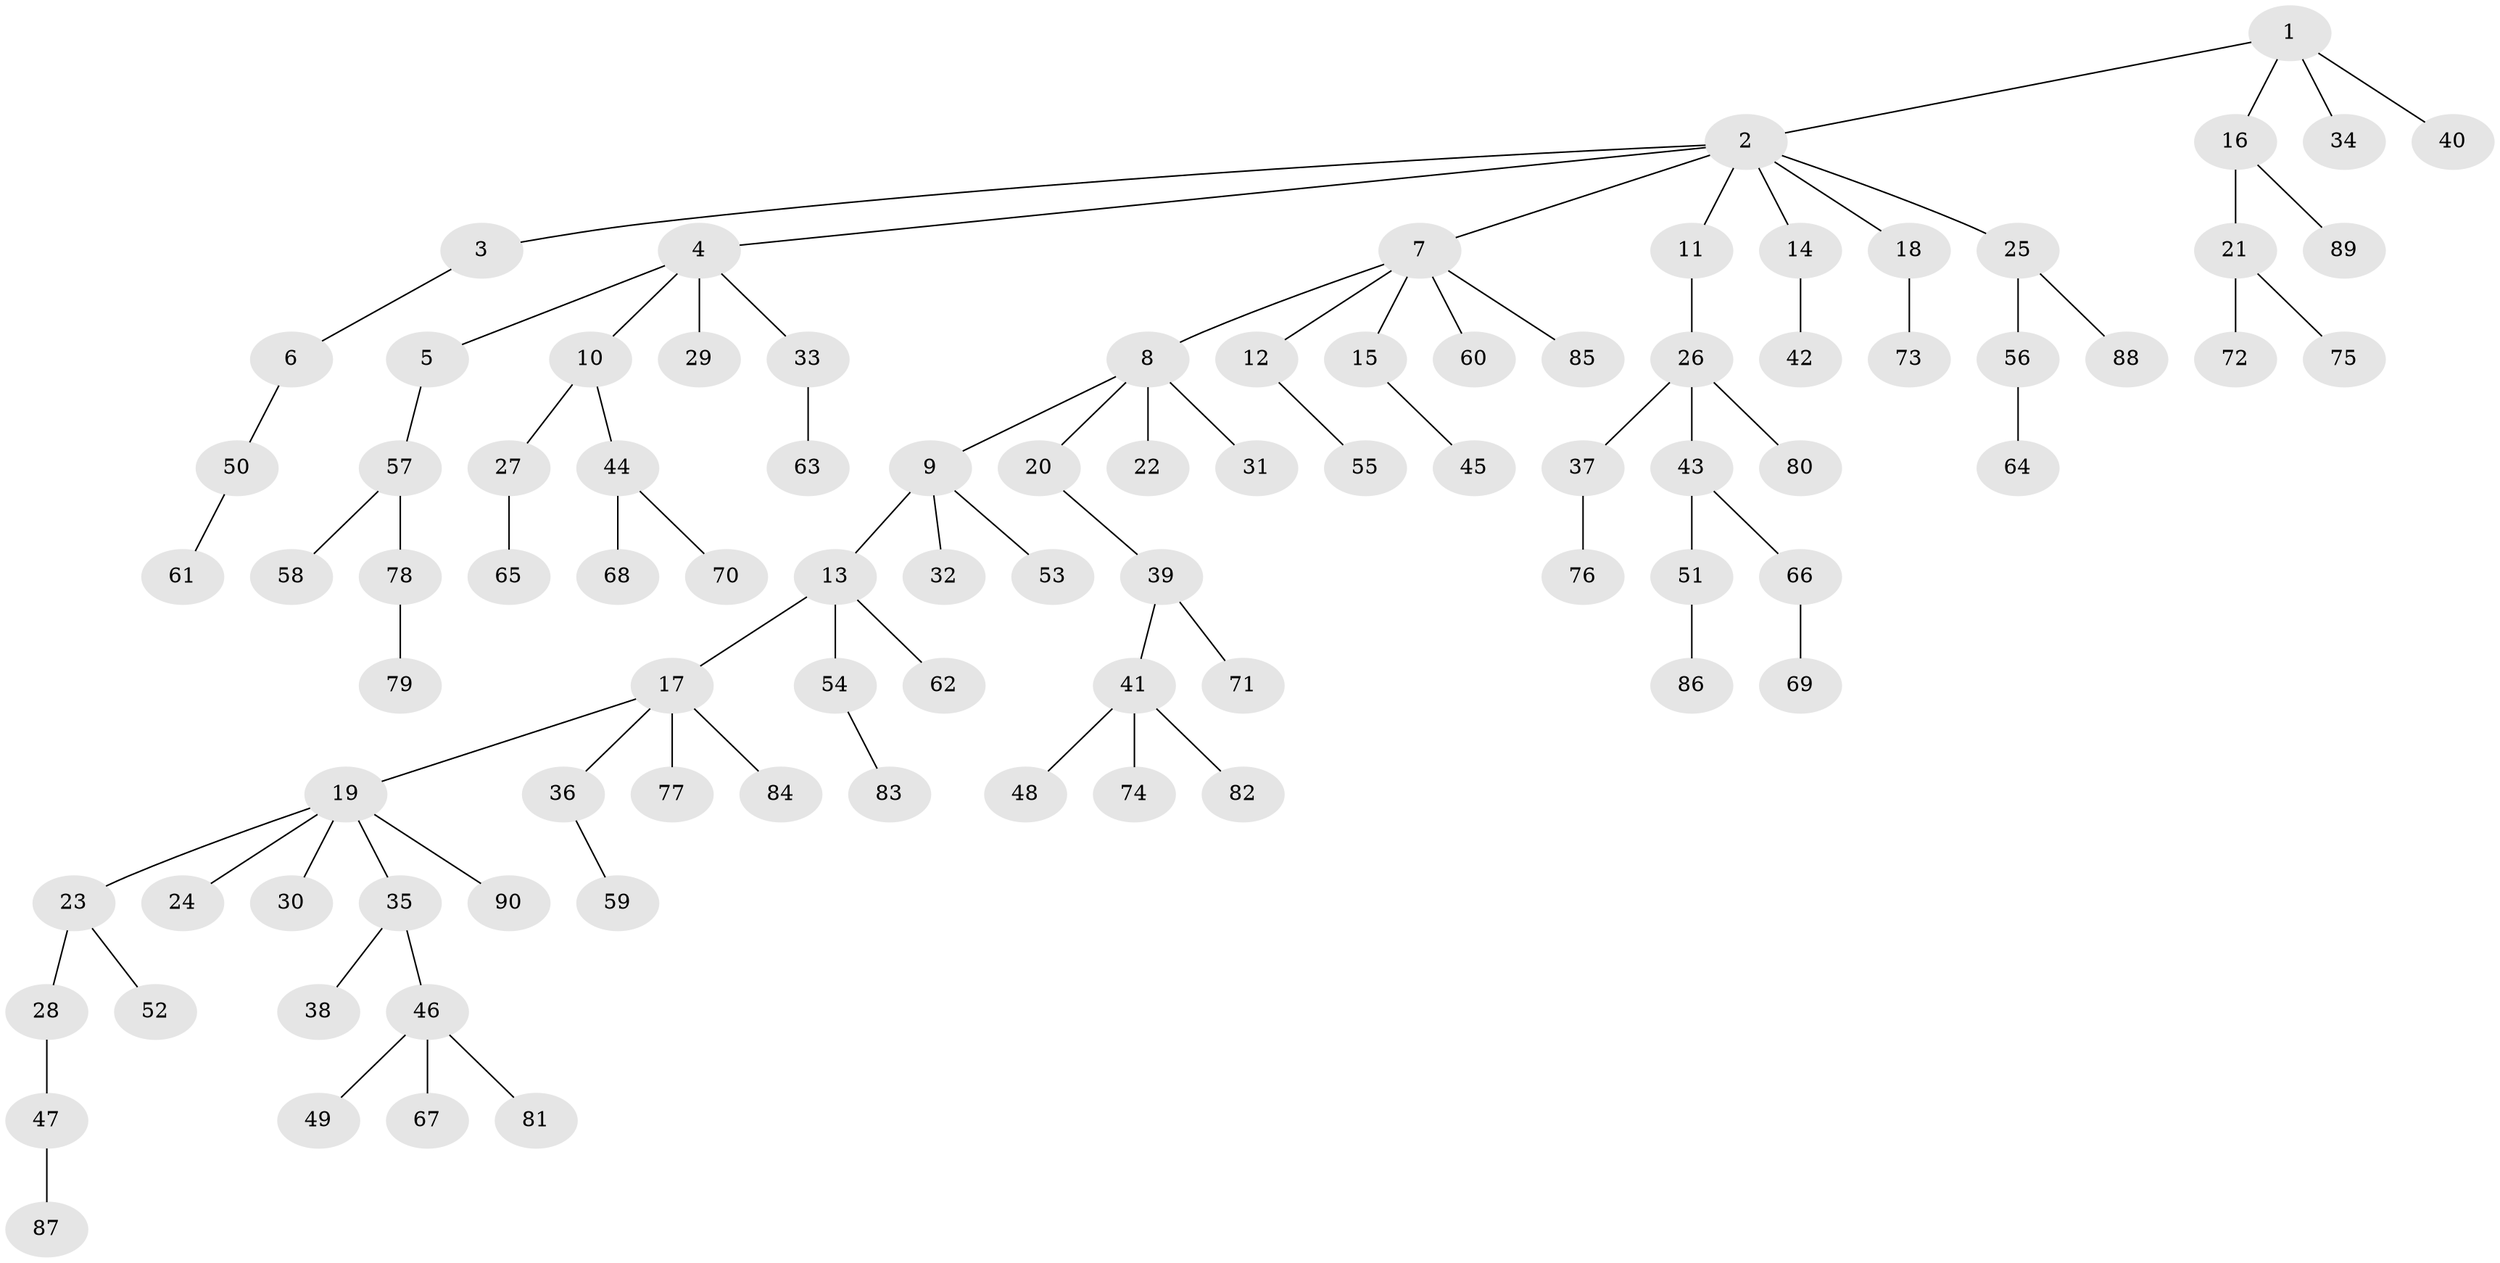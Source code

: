 // Generated by graph-tools (version 1.1) at 2025/02/03/09/25 03:02:18]
// undirected, 90 vertices, 89 edges
graph export_dot {
graph [start="1"]
  node [color=gray90,style=filled];
  1;
  2;
  3;
  4;
  5;
  6;
  7;
  8;
  9;
  10;
  11;
  12;
  13;
  14;
  15;
  16;
  17;
  18;
  19;
  20;
  21;
  22;
  23;
  24;
  25;
  26;
  27;
  28;
  29;
  30;
  31;
  32;
  33;
  34;
  35;
  36;
  37;
  38;
  39;
  40;
  41;
  42;
  43;
  44;
  45;
  46;
  47;
  48;
  49;
  50;
  51;
  52;
  53;
  54;
  55;
  56;
  57;
  58;
  59;
  60;
  61;
  62;
  63;
  64;
  65;
  66;
  67;
  68;
  69;
  70;
  71;
  72;
  73;
  74;
  75;
  76;
  77;
  78;
  79;
  80;
  81;
  82;
  83;
  84;
  85;
  86;
  87;
  88;
  89;
  90;
  1 -- 2;
  1 -- 16;
  1 -- 34;
  1 -- 40;
  2 -- 3;
  2 -- 4;
  2 -- 7;
  2 -- 11;
  2 -- 14;
  2 -- 18;
  2 -- 25;
  3 -- 6;
  4 -- 5;
  4 -- 10;
  4 -- 29;
  4 -- 33;
  5 -- 57;
  6 -- 50;
  7 -- 8;
  7 -- 12;
  7 -- 15;
  7 -- 60;
  7 -- 85;
  8 -- 9;
  8 -- 20;
  8 -- 22;
  8 -- 31;
  9 -- 13;
  9 -- 32;
  9 -- 53;
  10 -- 27;
  10 -- 44;
  11 -- 26;
  12 -- 55;
  13 -- 17;
  13 -- 54;
  13 -- 62;
  14 -- 42;
  15 -- 45;
  16 -- 21;
  16 -- 89;
  17 -- 19;
  17 -- 36;
  17 -- 77;
  17 -- 84;
  18 -- 73;
  19 -- 23;
  19 -- 24;
  19 -- 30;
  19 -- 35;
  19 -- 90;
  20 -- 39;
  21 -- 72;
  21 -- 75;
  23 -- 28;
  23 -- 52;
  25 -- 56;
  25 -- 88;
  26 -- 37;
  26 -- 43;
  26 -- 80;
  27 -- 65;
  28 -- 47;
  33 -- 63;
  35 -- 38;
  35 -- 46;
  36 -- 59;
  37 -- 76;
  39 -- 41;
  39 -- 71;
  41 -- 48;
  41 -- 74;
  41 -- 82;
  43 -- 51;
  43 -- 66;
  44 -- 68;
  44 -- 70;
  46 -- 49;
  46 -- 67;
  46 -- 81;
  47 -- 87;
  50 -- 61;
  51 -- 86;
  54 -- 83;
  56 -- 64;
  57 -- 58;
  57 -- 78;
  66 -- 69;
  78 -- 79;
}
